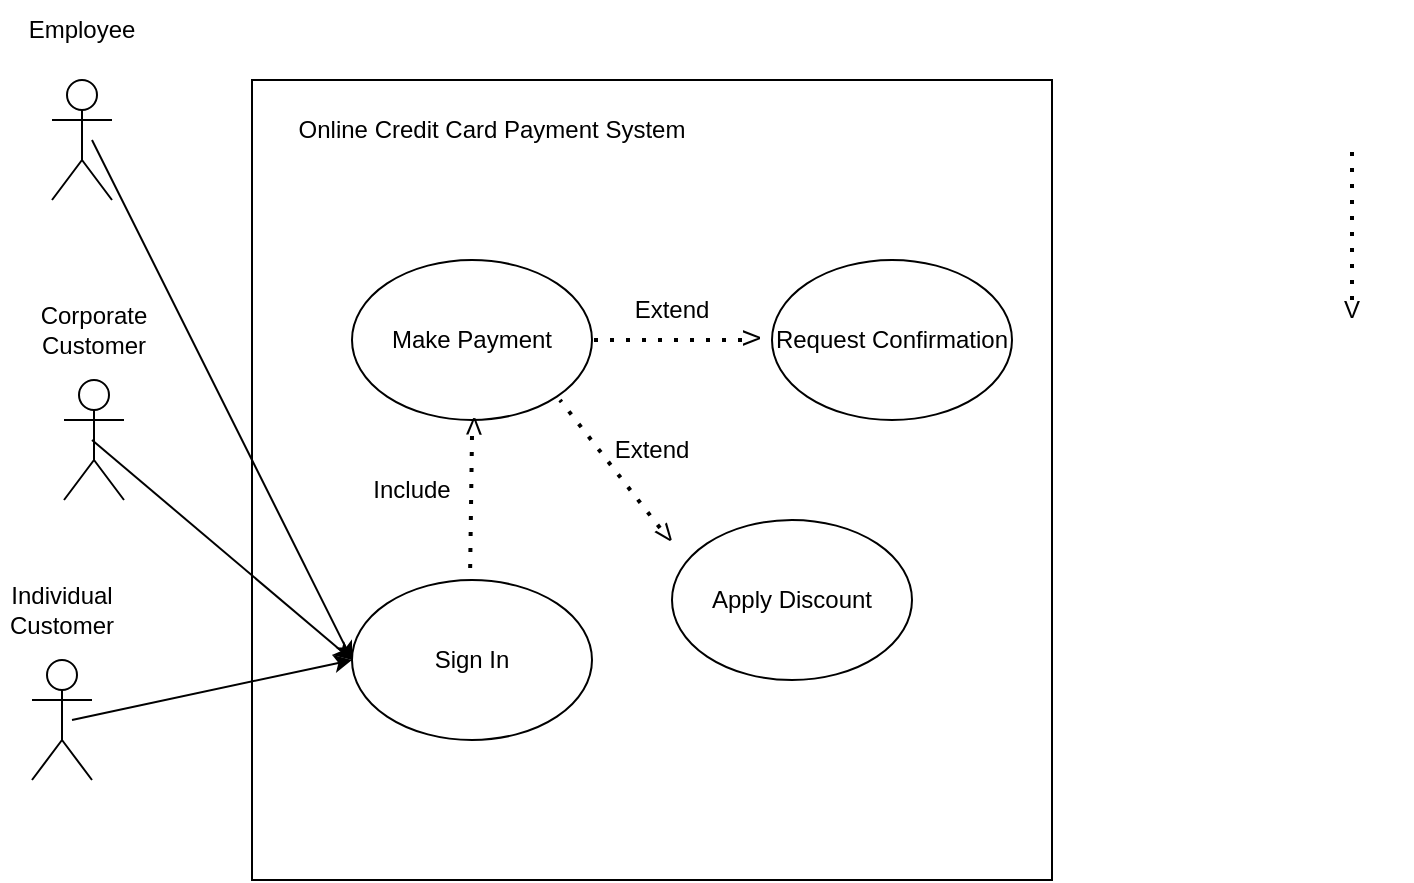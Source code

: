 <mxfile version="24.8.3">
  <diagram name="Page-1" id="BeLVxV9uaGs0DWx5FRq9">
    <mxGraphModel dx="1039" dy="1113" grid="1" gridSize="10" guides="1" tooltips="1" connect="1" arrows="1" fold="1" page="1" pageScale="1" pageWidth="850" pageHeight="1100" math="0" shadow="0">
      <root>
        <mxCell id="0" />
        <mxCell id="1" parent="0" />
        <mxCell id="3LZYcf3ecd13g1_J7bfZ-35" value="" style="group" parent="1" vertex="1" connectable="0">
          <mxGeometry x="210" y="130" width="400" height="400" as="geometry" />
        </mxCell>
        <mxCell id="3LZYcf3ecd13g1_J7bfZ-20" value="" style="whiteSpace=wrap;html=1;aspect=fixed;" parent="3LZYcf3ecd13g1_J7bfZ-35" vertex="1">
          <mxGeometry width="400" height="400" as="geometry" />
        </mxCell>
        <mxCell id="3LZYcf3ecd13g1_J7bfZ-34" value="Online Credit Card Payment System" style="text;html=1;align=center;verticalAlign=middle;whiteSpace=wrap;rounded=0;" parent="3LZYcf3ecd13g1_J7bfZ-35" vertex="1">
          <mxGeometry x="10" y="10" width="220" height="30" as="geometry" />
        </mxCell>
        <mxCell id="3LZYcf3ecd13g1_J7bfZ-19" value="&lt;div&gt;Sign In&lt;/div&gt;" style="ellipse;whiteSpace=wrap;html=1;" parent="3LZYcf3ecd13g1_J7bfZ-35" vertex="1">
          <mxGeometry x="50" y="250" width="120" height="80" as="geometry" />
        </mxCell>
        <mxCell id="3LZYcf3ecd13g1_J7bfZ-32" value="Apply Discount" style="ellipse;whiteSpace=wrap;html=1;" parent="3LZYcf3ecd13g1_J7bfZ-35" vertex="1">
          <mxGeometry x="210" y="220" width="120" height="80" as="geometry" />
        </mxCell>
        <mxCell id="3LZYcf3ecd13g1_J7bfZ-18" value="Make Payment" style="ellipse;whiteSpace=wrap;html=1;" parent="3LZYcf3ecd13g1_J7bfZ-35" vertex="1">
          <mxGeometry x="50" y="90" width="120" height="80" as="geometry" />
        </mxCell>
        <mxCell id="3LZYcf3ecd13g1_J7bfZ-33" value="Request Confirmation" style="ellipse;whiteSpace=wrap;html=1;" parent="3LZYcf3ecd13g1_J7bfZ-35" vertex="1">
          <mxGeometry x="260" y="90" width="120" height="80" as="geometry" />
        </mxCell>
        <mxCell id="3LZYcf3ecd13g1_J7bfZ-81" value="" style="group;rotation=-179;" parent="3LZYcf3ecd13g1_J7bfZ-35" vertex="1" connectable="0">
          <mxGeometry x="80" y="160" width="60" height="90" as="geometry" />
        </mxCell>
        <mxCell id="3LZYcf3ecd13g1_J7bfZ-82" value="" style="endArrow=none;dashed=1;html=1;dashPattern=1 3;strokeWidth=2;rounded=0;" parent="3LZYcf3ecd13g1_J7bfZ-81" edge="1">
          <mxGeometry width="50" height="50" relative="1" as="geometry">
            <mxPoint x="30" y="18" as="sourcePoint" />
            <mxPoint x="29" y="90" as="targetPoint" />
          </mxGeometry>
        </mxCell>
        <mxCell id="3LZYcf3ecd13g1_J7bfZ-83" value="V" style="text;html=1;align=center;verticalAlign=middle;whiteSpace=wrap;rounded=0;rotation=-179;" parent="3LZYcf3ecd13g1_J7bfZ-81" vertex="1">
          <mxGeometry x="1" width="60" height="27" as="geometry" />
        </mxCell>
        <mxCell id="3LZYcf3ecd13g1_J7bfZ-86" value="" style="group;rotation=-38;" parent="3LZYcf3ecd13g1_J7bfZ-35" vertex="1" connectable="0">
          <mxGeometry x="155" y="150" width="60" height="100" as="geometry" />
        </mxCell>
        <mxCell id="3LZYcf3ecd13g1_J7bfZ-87" value="" style="endArrow=none;dashed=1;html=1;dashPattern=1 3;strokeWidth=2;rounded=0;" parent="3LZYcf3ecd13g1_J7bfZ-86" edge="1">
          <mxGeometry width="50" height="50" relative="1" as="geometry">
            <mxPoint x="49" y="74" as="sourcePoint" />
            <mxPoint x="-1" y="10" as="targetPoint" />
          </mxGeometry>
        </mxCell>
        <mxCell id="3LZYcf3ecd13g1_J7bfZ-88" value="V" style="text;html=1;align=center;verticalAlign=middle;whiteSpace=wrap;rounded=0;rotation=-38;" parent="3LZYcf3ecd13g1_J7bfZ-86" vertex="1">
          <mxGeometry x="22" y="62" width="60" height="30" as="geometry" />
        </mxCell>
        <mxCell id="3LZYcf3ecd13g1_J7bfZ-89" value="" style="group;rotation=-90;" parent="3LZYcf3ecd13g1_J7bfZ-35" vertex="1" connectable="0">
          <mxGeometry x="185" y="80" width="60" height="100" as="geometry" />
        </mxCell>
        <mxCell id="3LZYcf3ecd13g1_J7bfZ-90" value="" style="endArrow=none;dashed=1;html=1;dashPattern=1 3;strokeWidth=2;rounded=0;" parent="3LZYcf3ecd13g1_J7bfZ-89" edge="1">
          <mxGeometry width="50" height="50" relative="1" as="geometry">
            <mxPoint x="60" y="50" as="sourcePoint" />
            <mxPoint x="-20" y="50" as="targetPoint" />
          </mxGeometry>
        </mxCell>
        <mxCell id="3LZYcf3ecd13g1_J7bfZ-91" value="V" style="text;html=1;align=center;verticalAlign=middle;whiteSpace=wrap;rounded=0;rotation=-90;" parent="3LZYcf3ecd13g1_J7bfZ-89" vertex="1">
          <mxGeometry x="35" y="34" width="60" height="30" as="geometry" />
        </mxCell>
        <mxCell id="3LZYcf3ecd13g1_J7bfZ-95" value="Include" style="text;html=1;align=center;verticalAlign=middle;whiteSpace=wrap;rounded=0;" parent="3LZYcf3ecd13g1_J7bfZ-35" vertex="1">
          <mxGeometry x="50" y="190" width="60" height="30" as="geometry" />
        </mxCell>
        <mxCell id="3LZYcf3ecd13g1_J7bfZ-99" value="Extend" style="text;html=1;align=center;verticalAlign=middle;whiteSpace=wrap;rounded=0;" parent="3LZYcf3ecd13g1_J7bfZ-35" vertex="1">
          <mxGeometry x="170" y="170" width="60" height="30" as="geometry" />
        </mxCell>
        <mxCell id="3LZYcf3ecd13g1_J7bfZ-100" value="Extend" style="text;html=1;align=center;verticalAlign=middle;whiteSpace=wrap;rounded=0;" parent="3LZYcf3ecd13g1_J7bfZ-35" vertex="1">
          <mxGeometry x="180" y="100" width="60" height="30" as="geometry" />
        </mxCell>
        <mxCell id="3LZYcf3ecd13g1_J7bfZ-4" value="" style="group" parent="1" vertex="1" connectable="0">
          <mxGeometry x="100" y="240" width="61" height="100" as="geometry" />
        </mxCell>
        <mxCell id="3LZYcf3ecd13g1_J7bfZ-1" value="" style="group" parent="3LZYcf3ecd13g1_J7bfZ-4" vertex="1" connectable="0">
          <mxGeometry y="15" width="60" height="85" as="geometry" />
        </mxCell>
        <object label="Actor" id="3LZYcf3ecd13g1_J7bfZ-2">
          <mxCell style="shape=umlActor;verticalLabelPosition=bottom;verticalAlign=top;html=1;outlineConnect=0;noLabel=1;labelPadding=0;" parent="3LZYcf3ecd13g1_J7bfZ-1" vertex="1">
            <mxGeometry x="16" y="25" width="30" height="60" as="geometry" />
          </mxCell>
        </object>
        <mxCell id="3LZYcf3ecd13g1_J7bfZ-3" value="Corporate Customer" style="text;html=1;align=center;verticalAlign=middle;whiteSpace=wrap;rounded=0;" parent="3LZYcf3ecd13g1_J7bfZ-4" vertex="1">
          <mxGeometry x="1" width="60" height="30" as="geometry" />
        </mxCell>
        <mxCell id="3LZYcf3ecd13g1_J7bfZ-5" value="" style="group" parent="1" vertex="1" connectable="0">
          <mxGeometry x="84" y="380" width="61" height="100" as="geometry" />
        </mxCell>
        <mxCell id="3LZYcf3ecd13g1_J7bfZ-6" value="" style="group" parent="3LZYcf3ecd13g1_J7bfZ-5" vertex="1" connectable="0">
          <mxGeometry y="15" width="60" height="85" as="geometry" />
        </mxCell>
        <object label="Actor" id="3LZYcf3ecd13g1_J7bfZ-7">
          <mxCell style="shape=umlActor;verticalLabelPosition=bottom;verticalAlign=top;html=1;outlineConnect=0;noLabel=1;labelPadding=0;" parent="3LZYcf3ecd13g1_J7bfZ-6" vertex="1">
            <mxGeometry x="16" y="25" width="30" height="60" as="geometry" />
          </mxCell>
        </object>
        <mxCell id="3LZYcf3ecd13g1_J7bfZ-37" value="" style="endArrow=classic;html=1;rounded=0;entryX=0;entryY=0.5;entryDx=0;entryDy=0;" parent="3LZYcf3ecd13g1_J7bfZ-6" target="3LZYcf3ecd13g1_J7bfZ-19" edge="1">
          <mxGeometry width="50" height="50" relative="1" as="geometry">
            <mxPoint x="36" y="55" as="sourcePoint" />
            <mxPoint x="86" y="5" as="targetPoint" />
          </mxGeometry>
        </mxCell>
        <mxCell id="3LZYcf3ecd13g1_J7bfZ-8" value="Individual Customer" style="text;html=1;align=center;verticalAlign=middle;whiteSpace=wrap;rounded=0;" parent="3LZYcf3ecd13g1_J7bfZ-5" vertex="1">
          <mxGeometry x="1" width="60" height="30" as="geometry" />
        </mxCell>
        <mxCell id="3LZYcf3ecd13g1_J7bfZ-9" value="" style="group" parent="1" vertex="1" connectable="0">
          <mxGeometry x="94" y="90" width="61" height="100" as="geometry" />
        </mxCell>
        <mxCell id="3LZYcf3ecd13g1_J7bfZ-10" value="" style="group" parent="3LZYcf3ecd13g1_J7bfZ-9" vertex="1" connectable="0">
          <mxGeometry y="15" width="60" height="85" as="geometry" />
        </mxCell>
        <object label="Actor" id="3LZYcf3ecd13g1_J7bfZ-11">
          <mxCell style="shape=umlActor;verticalLabelPosition=bottom;verticalAlign=top;html=1;outlineConnect=0;noLabel=1;labelPadding=0;" parent="3LZYcf3ecd13g1_J7bfZ-10" vertex="1">
            <mxGeometry x="16" y="25" width="30" height="60" as="geometry" />
          </mxCell>
        </object>
        <mxCell id="3LZYcf3ecd13g1_J7bfZ-12" value="&lt;div&gt;Employee&lt;/div&gt;" style="text;html=1;align=center;verticalAlign=middle;whiteSpace=wrap;rounded=0;" parent="3LZYcf3ecd13g1_J7bfZ-9" vertex="1">
          <mxGeometry x="1" width="60" height="30" as="geometry" />
        </mxCell>
        <mxCell id="3LZYcf3ecd13g1_J7bfZ-47" value="" style="endArrow=classic;html=1;rounded=0;entryX=0;entryY=0.5;entryDx=0;entryDy=0;" parent="1" target="3LZYcf3ecd13g1_J7bfZ-19" edge="1">
          <mxGeometry width="50" height="50" relative="1" as="geometry">
            <mxPoint x="130" y="160" as="sourcePoint" />
            <mxPoint x="180" y="110" as="targetPoint" />
          </mxGeometry>
        </mxCell>
        <mxCell id="3LZYcf3ecd13g1_J7bfZ-80" value="" style="group" parent="1" vertex="1" connectable="0">
          <mxGeometry x="730" y="160" width="60" height="100" as="geometry" />
        </mxCell>
        <mxCell id="3LZYcf3ecd13g1_J7bfZ-76" value="" style="endArrow=none;dashed=1;html=1;dashPattern=1 3;strokeWidth=2;rounded=0;" parent="3LZYcf3ecd13g1_J7bfZ-80" edge="1">
          <mxGeometry width="50" height="50" relative="1" as="geometry">
            <mxPoint x="30" y="80" as="sourcePoint" />
            <mxPoint x="30" as="targetPoint" />
          </mxGeometry>
        </mxCell>
        <mxCell id="3LZYcf3ecd13g1_J7bfZ-77" value="V" style="text;html=1;align=center;verticalAlign=middle;whiteSpace=wrap;rounded=0;" parent="3LZYcf3ecd13g1_J7bfZ-80" vertex="1">
          <mxGeometry y="70" width="60" height="30" as="geometry" />
        </mxCell>
        <mxCell id="3LZYcf3ecd13g1_J7bfZ-93" value="" style="endArrow=classic;html=1;rounded=0;entryX=0;entryY=0.5;entryDx=0;entryDy=0;" parent="1" target="3LZYcf3ecd13g1_J7bfZ-19" edge="1">
          <mxGeometry width="50" height="50" relative="1" as="geometry">
            <mxPoint x="130" y="310" as="sourcePoint" />
            <mxPoint x="180" y="260" as="targetPoint" />
          </mxGeometry>
        </mxCell>
      </root>
    </mxGraphModel>
  </diagram>
</mxfile>
